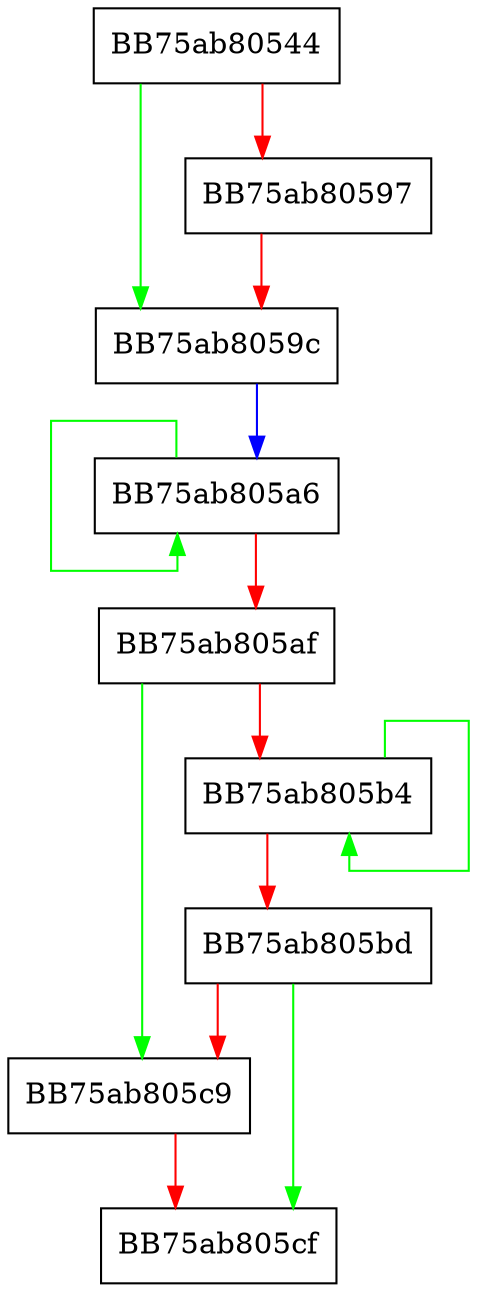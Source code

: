 digraph CDllCacheRepository {
  node [shape="box"];
  graph [splines=ortho];
  BB75ab80544 -> BB75ab8059c [color="green"];
  BB75ab80544 -> BB75ab80597 [color="red"];
  BB75ab80597 -> BB75ab8059c [color="red"];
  BB75ab8059c -> BB75ab805a6 [color="blue"];
  BB75ab805a6 -> BB75ab805a6 [color="green"];
  BB75ab805a6 -> BB75ab805af [color="red"];
  BB75ab805af -> BB75ab805c9 [color="green"];
  BB75ab805af -> BB75ab805b4 [color="red"];
  BB75ab805b4 -> BB75ab805b4 [color="green"];
  BB75ab805b4 -> BB75ab805bd [color="red"];
  BB75ab805bd -> BB75ab805cf [color="green"];
  BB75ab805bd -> BB75ab805c9 [color="red"];
  BB75ab805c9 -> BB75ab805cf [color="red"];
}